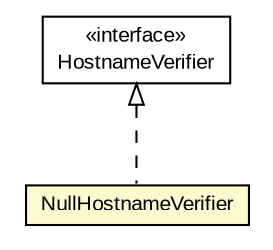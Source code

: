#!/usr/local/bin/dot
#
# Class diagram 
# Generated by UMLGraph version R5_6-24-gf6e263 (http://www.umlgraph.org/)
#

digraph G {
	edge [fontname="arial",fontsize=10,labelfontname="arial",labelfontsize=10];
	node [fontname="arial",fontsize=10,shape=plaintext];
	nodesep=0.25;
	ranksep=0.5;
	// net.trajano.openidconnect.jaspic.internal.NullHostnameVerifier
	c7797 [label=<<table title="net.trajano.openidconnect.jaspic.internal.NullHostnameVerifier" border="0" cellborder="1" cellspacing="0" cellpadding="2" port="p" bgcolor="lemonChiffon" href="./NullHostnameVerifier.html">
		<tr><td><table border="0" cellspacing="0" cellpadding="1">
<tr><td align="center" balign="center"> NullHostnameVerifier </td></tr>
		</table></td></tr>
		</table>>, URL="./NullHostnameVerifier.html", fontname="arial", fontcolor="black", fontsize=10.0];
	//net.trajano.openidconnect.jaspic.internal.NullHostnameVerifier implements javax.net.ssl.HostnameVerifier
	c7839:p -> c7797:p [dir=back,arrowtail=empty,style=dashed];
	// javax.net.ssl.HostnameVerifier
	c7839 [label=<<table title="javax.net.ssl.HostnameVerifier" border="0" cellborder="1" cellspacing="0" cellpadding="2" port="p" href="http://java.sun.com/j2se/1.4.2/docs/api/javax/net/ssl/HostnameVerifier.html">
		<tr><td><table border="0" cellspacing="0" cellpadding="1">
<tr><td align="center" balign="center"> &#171;interface&#187; </td></tr>
<tr><td align="center" balign="center"> HostnameVerifier </td></tr>
		</table></td></tr>
		</table>>, URL="http://java.sun.com/j2se/1.4.2/docs/api/javax/net/ssl/HostnameVerifier.html", fontname="arial", fontcolor="black", fontsize=10.0];
}

